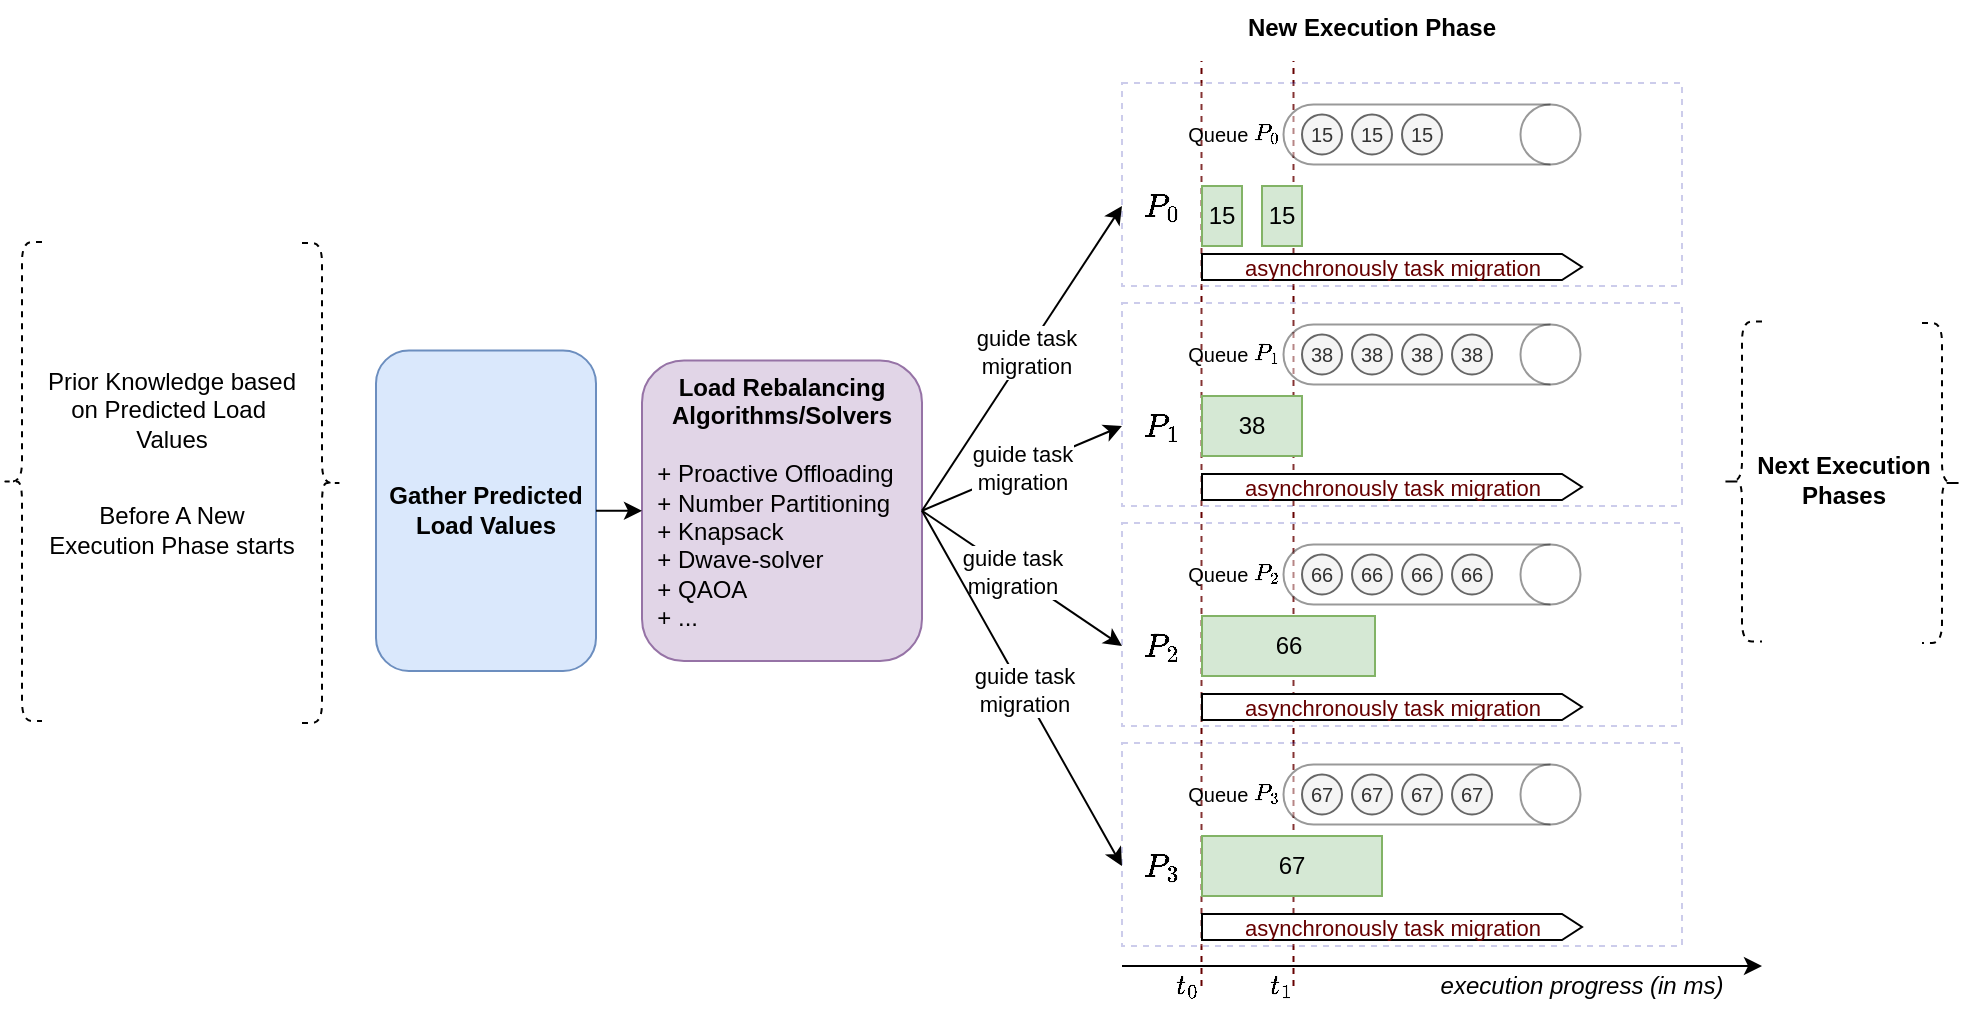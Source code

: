 <mxfile version="21.6.1" type="device">
  <diagram name="Page-1" id="OCD1pQ2lFyb5-pAs6mBr">
    <mxGraphModel dx="2105" dy="763" grid="1" gridSize="10" guides="1" tooltips="1" connect="1" arrows="1" fold="1" page="1" pageScale="1" pageWidth="850" pageHeight="1100" math="1" shadow="0">
      <root>
        <mxCell id="0" />
        <mxCell id="1" parent="0" />
        <mxCell id="6PfY78VA7HjRSBHSnq0Q-64" value="" style="endArrow=none;dashed=1;html=1;rounded=0;strokeColor=#660000;" edge="1" parent="1">
          <mxGeometry width="50" height="50" relative="1" as="geometry">
            <mxPoint x="389.75" y="510" as="sourcePoint" />
            <mxPoint x="389.75" y="47.5" as="targetPoint" />
          </mxGeometry>
        </mxCell>
        <mxCell id="6PfY78VA7HjRSBHSnq0Q-43" value="" style="endArrow=none;dashed=1;html=1;rounded=0;strokeColor=#660000;" edge="1" parent="1">
          <mxGeometry width="50" height="50" relative="1" as="geometry">
            <mxPoint x="435.75" y="510" as="sourcePoint" />
            <mxPoint x="435.75" y="47.5" as="targetPoint" />
          </mxGeometry>
        </mxCell>
        <mxCell id="6PfY78VA7HjRSBHSnq0Q-5" value="" style="rounded=0;whiteSpace=wrap;html=1;opacity=20;dashed=1;strokeColor=#000099;" vertex="1" parent="1">
          <mxGeometry x="350" y="58.5" width="280" height="101.5" as="geometry" />
        </mxCell>
        <mxCell id="up2wbToSJT_fbcNd9yz9-11" value="$$P_{0}$$" style="text;html=1;strokeColor=none;fillColor=none;align=center;verticalAlign=middle;whiteSpace=wrap;rounded=0;fontSize=14;" parent="1" vertex="1">
          <mxGeometry x="350" y="100" width="40" height="40" as="geometry" />
        </mxCell>
        <mxCell id="up2wbToSJT_fbcNd9yz9-13" value="15" style="rounded=0;whiteSpace=wrap;html=1;fillColor=#d5e8d4;strokeColor=#82b366;" parent="1" vertex="1">
          <mxGeometry x="390" y="110" width="20" height="30" as="geometry" />
        </mxCell>
        <mxCell id="up2wbToSJT_fbcNd9yz9-16" value="" style="endArrow=classic;html=1;rounded=0;" parent="1" edge="1">
          <mxGeometry width="50" height="50" relative="1" as="geometry">
            <mxPoint x="350" y="500" as="sourcePoint" />
            <mxPoint x="670" y="500" as="targetPoint" />
          </mxGeometry>
        </mxCell>
        <mxCell id="up2wbToSJT_fbcNd9yz9-17" value="execution progress (in ms)" style="text;html=1;strokeColor=none;fillColor=none;align=center;verticalAlign=middle;whiteSpace=wrap;rounded=0;fontStyle=2" parent="1" vertex="1">
          <mxGeometry x="505" y="500" width="150" height="20" as="geometry" />
        </mxCell>
        <mxCell id="up2wbToSJT_fbcNd9yz9-18" value="15" style="rounded=0;whiteSpace=wrap;html=1;fillColor=#d5e8d4;strokeColor=#82b366;" parent="1" vertex="1">
          <mxGeometry x="420" y="110" width="20" height="30" as="geometry" />
        </mxCell>
        <mxCell id="up2wbToSJT_fbcNd9yz9-40" value="asynchronously task migration" style="html=1;shadow=0;dashed=0;align=center;verticalAlign=middle;shape=mxgraph.arrows2.arrow;dy=0;dx=10;notch=0;fontColor=#660000;fontSize=11;" parent="1" vertex="1">
          <mxGeometry x="390" y="144" width="190" height="13" as="geometry" />
        </mxCell>
        <mxCell id="HVsNAYA5sDywjefQ6COs-3" value="" style="shape=curlyBracket;whiteSpace=wrap;html=1;rounded=1;labelPosition=left;verticalLabelPosition=middle;align=right;verticalAlign=middle;dashed=1;" parent="1" vertex="1">
          <mxGeometry x="-210" y="138" width="20" height="239.5" as="geometry" />
        </mxCell>
        <mxCell id="HVsNAYA5sDywjefQ6COs-5" value="" style="shape=curlyBracket;whiteSpace=wrap;html=1;rounded=1;flipH=1;labelPosition=right;verticalLabelPosition=middle;align=left;verticalAlign=middle;dashed=1;" parent="1" vertex="1">
          <mxGeometry x="-60" y="138.5" width="20" height="240" as="geometry" />
        </mxCell>
        <mxCell id="HVsNAYA5sDywjefQ6COs-6" value="Prior Knowledge based on Predicted&amp;nbsp;Load&amp;nbsp; Values" style="text;html=1;strokeColor=none;fillColor=none;align=center;verticalAlign=middle;whiteSpace=wrap;rounded=0;" parent="1" vertex="1">
          <mxGeometry x="-190" y="195.5" width="130" height="53" as="geometry" />
        </mxCell>
        <mxCell id="HVsNAYA5sDywjefQ6COs-7" value="Before A New Execution Phase starts" style="text;html=1;strokeColor=none;fillColor=none;align=center;verticalAlign=middle;whiteSpace=wrap;rounded=0;" parent="1" vertex="1">
          <mxGeometry x="-190" y="255.5" width="130" height="53" as="geometry" />
        </mxCell>
        <mxCell id="6PfY78VA7HjRSBHSnq0Q-1" value="" style="shape=cylinder3;whiteSpace=wrap;html=1;boundedLbl=1;backgroundOutline=1;size=15;rotation=90;opacity=40;" vertex="1" parent="1">
          <mxGeometry x="490" y="10" width="30" height="148.5" as="geometry" />
        </mxCell>
        <mxCell id="6PfY78VA7HjRSBHSnq0Q-2" value="Queue \(P_{0}\)" style="text;html=1;strokeColor=none;fillColor=none;align=center;verticalAlign=middle;whiteSpace=wrap;rounded=0;fontSize=10;" vertex="1" parent="1">
          <mxGeometry x="381.25" y="70.75" width="50" height="27" as="geometry" />
        </mxCell>
        <mxCell id="6PfY78VA7HjRSBHSnq0Q-3" value="&lt;font style=&quot;font-size: 10px;&quot;&gt;15&lt;/font&gt;" style="ellipse;whiteSpace=wrap;html=1;aspect=fixed;fillColor=#f5f5f5;fontColor=#333333;strokeColor=#666666;align=center;verticalAlign=middle;" vertex="1" parent="1">
          <mxGeometry x="440" y="74.25" width="20" height="20" as="geometry" />
        </mxCell>
        <mxCell id="6PfY78VA7HjRSBHSnq0Q-6" value="&lt;font style=&quot;font-size: 10px;&quot;&gt;15&lt;/font&gt;" style="ellipse;whiteSpace=wrap;html=1;aspect=fixed;fillColor=#f5f5f5;fontColor=#333333;strokeColor=#666666;align=center;verticalAlign=middle;" vertex="1" parent="1">
          <mxGeometry x="465" y="74.25" width="20" height="20" as="geometry" />
        </mxCell>
        <mxCell id="6PfY78VA7HjRSBHSnq0Q-7" value="&lt;font style=&quot;font-size: 10px;&quot;&gt;15&lt;/font&gt;" style="ellipse;whiteSpace=wrap;html=1;aspect=fixed;fillColor=#f5f5f5;fontColor=#333333;strokeColor=#666666;align=center;verticalAlign=middle;" vertex="1" parent="1">
          <mxGeometry x="490" y="74.25" width="20" height="20" as="geometry" />
        </mxCell>
        <mxCell id="6PfY78VA7HjRSBHSnq0Q-9" value="" style="rounded=0;whiteSpace=wrap;html=1;opacity=20;dashed=1;strokeColor=#000099;" vertex="1" parent="1">
          <mxGeometry x="350" y="168.5" width="280" height="101.5" as="geometry" />
        </mxCell>
        <mxCell id="6PfY78VA7HjRSBHSnq0Q-10" value="$$P_{1}$$" style="text;html=1;strokeColor=none;fillColor=none;align=center;verticalAlign=middle;whiteSpace=wrap;rounded=0;fontSize=14;" vertex="1" parent="1">
          <mxGeometry x="350" y="210" width="40" height="40" as="geometry" />
        </mxCell>
        <mxCell id="6PfY78VA7HjRSBHSnq0Q-13" value="asynchronously task migration" style="html=1;shadow=0;dashed=0;align=center;verticalAlign=middle;shape=mxgraph.arrows2.arrow;dy=0;dx=10;notch=0;fontColor=#660000;fontSize=11;" vertex="1" parent="1">
          <mxGeometry x="390" y="254" width="190" height="13" as="geometry" />
        </mxCell>
        <mxCell id="6PfY78VA7HjRSBHSnq0Q-14" value="" style="shape=cylinder3;whiteSpace=wrap;html=1;boundedLbl=1;backgroundOutline=1;size=15;rotation=90;opacity=40;" vertex="1" parent="1">
          <mxGeometry x="490" y="120" width="30" height="148.5" as="geometry" />
        </mxCell>
        <mxCell id="6PfY78VA7HjRSBHSnq0Q-15" value="Queue \(P_{1}\)" style="text;html=1;strokeColor=none;fillColor=none;align=center;verticalAlign=middle;whiteSpace=wrap;rounded=0;fontSize=10;" vertex="1" parent="1">
          <mxGeometry x="381.25" y="180.75" width="50" height="27" as="geometry" />
        </mxCell>
        <mxCell id="6PfY78VA7HjRSBHSnq0Q-16" value="&lt;font style=&quot;font-size: 10px;&quot;&gt;38&lt;/font&gt;" style="ellipse;whiteSpace=wrap;html=1;aspect=fixed;fillColor=#f5f5f5;fontColor=#333333;strokeColor=#666666;align=center;verticalAlign=middle;" vertex="1" parent="1">
          <mxGeometry x="440" y="184.25" width="20" height="20" as="geometry" />
        </mxCell>
        <mxCell id="6PfY78VA7HjRSBHSnq0Q-17" value="&lt;font style=&quot;font-size: 10px;&quot;&gt;38&lt;/font&gt;" style="ellipse;whiteSpace=wrap;html=1;aspect=fixed;fillColor=#f5f5f5;fontColor=#333333;strokeColor=#666666;align=center;verticalAlign=middle;" vertex="1" parent="1">
          <mxGeometry x="465" y="184.25" width="20" height="20" as="geometry" />
        </mxCell>
        <mxCell id="6PfY78VA7HjRSBHSnq0Q-18" value="&lt;font style=&quot;font-size: 10px;&quot;&gt;38&lt;/font&gt;" style="ellipse;whiteSpace=wrap;html=1;aspect=fixed;fillColor=#f5f5f5;fontColor=#333333;strokeColor=#666666;align=center;verticalAlign=middle;" vertex="1" parent="1">
          <mxGeometry x="490" y="184.25" width="20" height="20" as="geometry" />
        </mxCell>
        <mxCell id="6PfY78VA7HjRSBHSnq0Q-19" value="38" style="rounded=0;whiteSpace=wrap;html=1;fillColor=#d5e8d4;strokeColor=#82b366;" vertex="1" parent="1">
          <mxGeometry x="390" y="215" width="50" height="30" as="geometry" />
        </mxCell>
        <mxCell id="6PfY78VA7HjRSBHSnq0Q-20" value="&lt;font style=&quot;font-size: 10px;&quot;&gt;38&lt;/font&gt;" style="ellipse;whiteSpace=wrap;html=1;aspect=fixed;fillColor=#f5f5f5;fontColor=#333333;strokeColor=#666666;align=center;verticalAlign=middle;" vertex="1" parent="1">
          <mxGeometry x="515" y="184.25" width="20" height="20" as="geometry" />
        </mxCell>
        <mxCell id="6PfY78VA7HjRSBHSnq0Q-21" value="" style="rounded=0;whiteSpace=wrap;html=1;opacity=20;dashed=1;strokeColor=#000099;" vertex="1" parent="1">
          <mxGeometry x="350" y="278.5" width="280" height="101.5" as="geometry" />
        </mxCell>
        <mxCell id="6PfY78VA7HjRSBHSnq0Q-22" value="$$P_{2}$$" style="text;html=1;strokeColor=none;fillColor=none;align=center;verticalAlign=middle;whiteSpace=wrap;rounded=0;fontSize=14;" vertex="1" parent="1">
          <mxGeometry x="350" y="320" width="40" height="40" as="geometry" />
        </mxCell>
        <mxCell id="6PfY78VA7HjRSBHSnq0Q-23" value="asynchronously task migration" style="html=1;shadow=0;dashed=0;align=center;verticalAlign=middle;shape=mxgraph.arrows2.arrow;dy=0;dx=10;notch=0;fontColor=#660000;fontSize=11;" vertex="1" parent="1">
          <mxGeometry x="390" y="364" width="190" height="13" as="geometry" />
        </mxCell>
        <mxCell id="6PfY78VA7HjRSBHSnq0Q-24" value="" style="shape=cylinder3;whiteSpace=wrap;html=1;boundedLbl=1;backgroundOutline=1;size=15;rotation=90;opacity=40;" vertex="1" parent="1">
          <mxGeometry x="490" y="230" width="30" height="148.5" as="geometry" />
        </mxCell>
        <mxCell id="6PfY78VA7HjRSBHSnq0Q-25" value="Queue \(P_{2}\)" style="text;html=1;strokeColor=none;fillColor=none;align=center;verticalAlign=middle;whiteSpace=wrap;rounded=0;fontSize=10;" vertex="1" parent="1">
          <mxGeometry x="381.25" y="290.75" width="50" height="27" as="geometry" />
        </mxCell>
        <mxCell id="6PfY78VA7HjRSBHSnq0Q-26" value="&lt;font style=&quot;font-size: 10px;&quot;&gt;66&lt;/font&gt;" style="ellipse;whiteSpace=wrap;html=1;aspect=fixed;fillColor=#f5f5f5;fontColor=#333333;strokeColor=#666666;align=center;verticalAlign=middle;" vertex="1" parent="1">
          <mxGeometry x="440" y="294.25" width="20" height="20" as="geometry" />
        </mxCell>
        <mxCell id="6PfY78VA7HjRSBHSnq0Q-27" value="&lt;font style=&quot;font-size: 10px;&quot;&gt;66&lt;/font&gt;" style="ellipse;whiteSpace=wrap;html=1;aspect=fixed;fillColor=#f5f5f5;fontColor=#333333;strokeColor=#666666;align=center;verticalAlign=middle;" vertex="1" parent="1">
          <mxGeometry x="465" y="294.25" width="20" height="20" as="geometry" />
        </mxCell>
        <mxCell id="6PfY78VA7HjRSBHSnq0Q-28" value="&lt;font style=&quot;font-size: 10px;&quot;&gt;66&lt;/font&gt;" style="ellipse;whiteSpace=wrap;html=1;aspect=fixed;fillColor=#f5f5f5;fontColor=#333333;strokeColor=#666666;align=center;verticalAlign=middle;" vertex="1" parent="1">
          <mxGeometry x="490" y="294.25" width="20" height="20" as="geometry" />
        </mxCell>
        <mxCell id="6PfY78VA7HjRSBHSnq0Q-30" value="&lt;font style=&quot;font-size: 10px;&quot;&gt;66&lt;/font&gt;" style="ellipse;whiteSpace=wrap;html=1;aspect=fixed;fillColor=#f5f5f5;fontColor=#333333;strokeColor=#666666;align=center;verticalAlign=middle;" vertex="1" parent="1">
          <mxGeometry x="515" y="294.25" width="20" height="20" as="geometry" />
        </mxCell>
        <mxCell id="6PfY78VA7HjRSBHSnq0Q-31" value="66" style="rounded=0;whiteSpace=wrap;html=1;fillColor=#d5e8d4;strokeColor=#82b366;" vertex="1" parent="1">
          <mxGeometry x="390" y="325" width="86.5" height="30" as="geometry" />
        </mxCell>
        <mxCell id="6PfY78VA7HjRSBHSnq0Q-32" value="" style="rounded=0;whiteSpace=wrap;html=1;opacity=20;dashed=1;strokeColor=#000099;" vertex="1" parent="1">
          <mxGeometry x="350" y="388.5" width="280" height="101.5" as="geometry" />
        </mxCell>
        <mxCell id="6PfY78VA7HjRSBHSnq0Q-33" value="$$P_{3}$$" style="text;html=1;strokeColor=none;fillColor=none;align=center;verticalAlign=middle;whiteSpace=wrap;rounded=0;fontSize=14;" vertex="1" parent="1">
          <mxGeometry x="350" y="430" width="40" height="40" as="geometry" />
        </mxCell>
        <mxCell id="6PfY78VA7HjRSBHSnq0Q-34" value="asynchronously task migration" style="html=1;shadow=0;dashed=0;align=center;verticalAlign=middle;shape=mxgraph.arrows2.arrow;dy=0;dx=10;notch=0;fontColor=#660000;fontSize=11;" vertex="1" parent="1">
          <mxGeometry x="390" y="474" width="190" height="13" as="geometry" />
        </mxCell>
        <mxCell id="6PfY78VA7HjRSBHSnq0Q-35" value="" style="shape=cylinder3;whiteSpace=wrap;html=1;boundedLbl=1;backgroundOutline=1;size=15;rotation=90;opacity=40;" vertex="1" parent="1">
          <mxGeometry x="490" y="340" width="30" height="148.5" as="geometry" />
        </mxCell>
        <mxCell id="6PfY78VA7HjRSBHSnq0Q-36" value="Queue \(P_{3}\)" style="text;html=1;strokeColor=none;fillColor=none;align=center;verticalAlign=middle;whiteSpace=wrap;rounded=0;fontSize=10;" vertex="1" parent="1">
          <mxGeometry x="381.25" y="400.75" width="50" height="27" as="geometry" />
        </mxCell>
        <mxCell id="6PfY78VA7HjRSBHSnq0Q-37" value="&lt;font style=&quot;font-size: 10px;&quot;&gt;67&lt;/font&gt;" style="ellipse;whiteSpace=wrap;html=1;aspect=fixed;fillColor=#f5f5f5;fontColor=#333333;strokeColor=#666666;align=center;verticalAlign=middle;" vertex="1" parent="1">
          <mxGeometry x="440" y="404.25" width="20" height="20" as="geometry" />
        </mxCell>
        <mxCell id="6PfY78VA7HjRSBHSnq0Q-38" value="&lt;font style=&quot;font-size: 10px;&quot;&gt;67&lt;/font&gt;" style="ellipse;whiteSpace=wrap;html=1;aspect=fixed;fillColor=#f5f5f5;fontColor=#333333;strokeColor=#666666;align=center;verticalAlign=middle;" vertex="1" parent="1">
          <mxGeometry x="465" y="404.25" width="20" height="20" as="geometry" />
        </mxCell>
        <mxCell id="6PfY78VA7HjRSBHSnq0Q-39" value="&lt;font style=&quot;font-size: 10px;&quot;&gt;67&lt;/font&gt;" style="ellipse;whiteSpace=wrap;html=1;aspect=fixed;fillColor=#f5f5f5;fontColor=#333333;strokeColor=#666666;align=center;verticalAlign=middle;" vertex="1" parent="1">
          <mxGeometry x="490" y="404.25" width="20" height="20" as="geometry" />
        </mxCell>
        <mxCell id="6PfY78VA7HjRSBHSnq0Q-40" value="&lt;font style=&quot;font-size: 10px;&quot;&gt;67&lt;/font&gt;" style="ellipse;whiteSpace=wrap;html=1;aspect=fixed;fillColor=#f5f5f5;fontColor=#333333;strokeColor=#666666;align=center;verticalAlign=middle;" vertex="1" parent="1">
          <mxGeometry x="515" y="404.25" width="20" height="20" as="geometry" />
        </mxCell>
        <mxCell id="6PfY78VA7HjRSBHSnq0Q-42" value="67" style="rounded=0;whiteSpace=wrap;html=1;fillColor=#d5e8d4;strokeColor=#82b366;" vertex="1" parent="1">
          <mxGeometry x="390" y="435" width="90" height="30" as="geometry" />
        </mxCell>
        <mxCell id="6PfY78VA7HjRSBHSnq0Q-44" value="\(t_{1}\)" style="text;html=1;strokeColor=none;fillColor=none;align=center;verticalAlign=middle;whiteSpace=wrap;rounded=0;fontStyle=2" vertex="1" parent="1">
          <mxGeometry x="420" y="500" width="20" height="20" as="geometry" />
        </mxCell>
        <mxCell id="6PfY78VA7HjRSBHSnq0Q-45" value="\(t_{0}\)" style="text;html=1;strokeColor=none;fillColor=none;align=center;verticalAlign=middle;whiteSpace=wrap;rounded=0;fontStyle=2" vertex="1" parent="1">
          <mxGeometry x="373" y="500" width="20" height="20" as="geometry" />
        </mxCell>
        <mxCell id="6PfY78VA7HjRSBHSnq0Q-46" value="&lt;b&gt;Gather Predicted Load Values&lt;/b&gt;" style="rounded=1;whiteSpace=wrap;html=1;fillColor=#dae8fc;strokeColor=#6c8ebf;" vertex="1" parent="1">
          <mxGeometry x="-23" y="192.25" width="110" height="160.25" as="geometry" />
        </mxCell>
        <mxCell id="6PfY78VA7HjRSBHSnq0Q-47" value="&lt;b&gt;Load Rebalancing Algorithms/Solvers&lt;/b&gt;&lt;br&gt;&lt;br&gt;&lt;div style=&quot;text-align: left;&quot;&gt;&amp;nbsp; + Proactive Offloading&lt;/div&gt;&lt;div style=&quot;text-align: left;&quot;&gt;&amp;nbsp; + Number Partitioning&lt;/div&gt;&lt;div style=&quot;text-align: left;&quot;&gt;&amp;nbsp; + Knapsack&lt;/div&gt;&lt;div style=&quot;text-align: left;&quot;&gt;&amp;nbsp; + Dwave-solver&lt;/div&gt;&lt;div style=&quot;text-align: left;&quot;&gt;&amp;nbsp; + QAOA&lt;/div&gt;&lt;div style=&quot;text-align: left;&quot;&gt;&amp;nbsp; + ...&amp;nbsp;&lt;/div&gt;" style="rounded=1;whiteSpace=wrap;html=1;fillColor=#e1d5e7;strokeColor=#9673a6;horizontal=1;verticalAlign=top;" vertex="1" parent="1">
          <mxGeometry x="110" y="197.25" width="140" height="150.25" as="geometry" />
        </mxCell>
        <mxCell id="6PfY78VA7HjRSBHSnq0Q-50" value="" style="endArrow=classic;html=1;rounded=0;exitX=1;exitY=0.5;exitDx=0;exitDy=0;entryX=0;entryY=0.5;entryDx=0;entryDy=0;" edge="1" parent="1" source="6PfY78VA7HjRSBHSnq0Q-47" target="up2wbToSJT_fbcNd9yz9-11">
          <mxGeometry width="50" height="50" relative="1" as="geometry">
            <mxPoint x="380" y="267.5" as="sourcePoint" />
            <mxPoint x="430" y="217.5" as="targetPoint" />
          </mxGeometry>
        </mxCell>
        <mxCell id="6PfY78VA7HjRSBHSnq0Q-58" value="guide task &lt;br&gt;migration" style="edgeLabel;html=1;align=center;verticalAlign=middle;resizable=0;points=[];" vertex="1" connectable="0" parent="6PfY78VA7HjRSBHSnq0Q-50">
          <mxGeometry x="0.038" y="1" relative="1" as="geometry">
            <mxPoint x="1" as="offset" />
          </mxGeometry>
        </mxCell>
        <mxCell id="6PfY78VA7HjRSBHSnq0Q-51" value="" style="endArrow=classic;html=1;rounded=0;exitX=1;exitY=0.5;exitDx=0;exitDy=0;entryX=0;entryY=0.5;entryDx=0;entryDy=0;" edge="1" parent="1" source="6PfY78VA7HjRSBHSnq0Q-47" target="6PfY78VA7HjRSBHSnq0Q-10">
          <mxGeometry width="50" height="50" relative="1" as="geometry">
            <mxPoint x="280" y="282.5" as="sourcePoint" />
            <mxPoint x="360" y="130.5" as="targetPoint" />
          </mxGeometry>
        </mxCell>
        <mxCell id="6PfY78VA7HjRSBHSnq0Q-62" value="guide task&lt;br style=&quot;border-color: var(--border-color);&quot;&gt;migration" style="edgeLabel;html=1;align=center;verticalAlign=middle;resizable=0;points=[];" vertex="1" connectable="0" parent="6PfY78VA7HjRSBHSnq0Q-51">
          <mxGeometry x="-0.018" y="1" relative="1" as="geometry">
            <mxPoint x="1" as="offset" />
          </mxGeometry>
        </mxCell>
        <mxCell id="6PfY78VA7HjRSBHSnq0Q-52" value="" style="endArrow=classic;html=1;rounded=0;exitX=1;exitY=0.5;exitDx=0;exitDy=0;entryX=0;entryY=0.5;entryDx=0;entryDy=0;" edge="1" parent="1" source="6PfY78VA7HjRSBHSnq0Q-47" target="6PfY78VA7HjRSBHSnq0Q-22">
          <mxGeometry width="50" height="50" relative="1" as="geometry">
            <mxPoint x="280" y="282.5" as="sourcePoint" />
            <mxPoint x="360" y="240.5" as="targetPoint" />
          </mxGeometry>
        </mxCell>
        <mxCell id="6PfY78VA7HjRSBHSnq0Q-61" value="guide task&lt;br style=&quot;border-color: var(--border-color);&quot;&gt;migration" style="edgeLabel;html=1;align=center;verticalAlign=middle;resizable=0;points=[];" vertex="1" connectable="0" parent="6PfY78VA7HjRSBHSnq0Q-52">
          <mxGeometry x="-0.112" y="-1" relative="1" as="geometry">
            <mxPoint x="1" as="offset" />
          </mxGeometry>
        </mxCell>
        <mxCell id="6PfY78VA7HjRSBHSnq0Q-53" value="" style="endArrow=classic;html=1;rounded=0;exitX=1;exitY=0.5;exitDx=0;exitDy=0;entryX=0;entryY=0.5;entryDx=0;entryDy=0;" edge="1" parent="1" source="6PfY78VA7HjRSBHSnq0Q-47" target="6PfY78VA7HjRSBHSnq0Q-33">
          <mxGeometry width="50" height="50" relative="1" as="geometry">
            <mxPoint x="280" y="282.5" as="sourcePoint" />
            <mxPoint x="360" y="350.5" as="targetPoint" />
          </mxGeometry>
        </mxCell>
        <mxCell id="6PfY78VA7HjRSBHSnq0Q-60" value="guide task&lt;br style=&quot;border-color: var(--border-color);&quot;&gt;migration" style="edgeLabel;html=1;align=center;verticalAlign=middle;resizable=0;points=[];" vertex="1" connectable="0" parent="6PfY78VA7HjRSBHSnq0Q-53">
          <mxGeometry x="0.008" relative="1" as="geometry">
            <mxPoint as="offset" />
          </mxGeometry>
        </mxCell>
        <mxCell id="6PfY78VA7HjRSBHSnq0Q-54" value="" style="shape=curlyBracket;whiteSpace=wrap;html=1;rounded=1;labelPosition=left;verticalLabelPosition=middle;align=right;verticalAlign=middle;dashed=1;" vertex="1" parent="1">
          <mxGeometry x="650" y="177.75" width="20" height="160" as="geometry" />
        </mxCell>
        <mxCell id="6PfY78VA7HjRSBHSnq0Q-55" value="" style="shape=curlyBracket;whiteSpace=wrap;html=1;rounded=1;flipH=1;labelPosition=right;verticalLabelPosition=middle;align=left;verticalAlign=middle;dashed=1;" vertex="1" parent="1">
          <mxGeometry x="750" y="178.5" width="20" height="160" as="geometry" />
        </mxCell>
        <mxCell id="6PfY78VA7HjRSBHSnq0Q-56" value="Next Execution Phases" style="text;html=1;strokeColor=none;fillColor=none;align=center;verticalAlign=middle;whiteSpace=wrap;rounded=0;fontStyle=1" vertex="1" parent="1">
          <mxGeometry x="666" y="230" width="90" height="53" as="geometry" />
        </mxCell>
        <mxCell id="6PfY78VA7HjRSBHSnq0Q-57" value="New Execution Phase" style="text;html=1;strokeColor=none;fillColor=none;align=center;verticalAlign=middle;whiteSpace=wrap;rounded=0;fontStyle=1" vertex="1" parent="1">
          <mxGeometry x="410" y="17.5" width="130" height="27.5" as="geometry" />
        </mxCell>
        <mxCell id="6PfY78VA7HjRSBHSnq0Q-63" value="" style="endArrow=classic;html=1;rounded=0;exitX=1;exitY=0.5;exitDx=0;exitDy=0;entryX=0;entryY=0.5;entryDx=0;entryDy=0;" edge="1" parent="1" source="6PfY78VA7HjRSBHSnq0Q-46" target="6PfY78VA7HjRSBHSnq0Q-47">
          <mxGeometry width="50" height="50" relative="1" as="geometry">
            <mxPoint x="410" y="400" as="sourcePoint" />
            <mxPoint x="460" y="350" as="targetPoint" />
          </mxGeometry>
        </mxCell>
      </root>
    </mxGraphModel>
  </diagram>
</mxfile>
